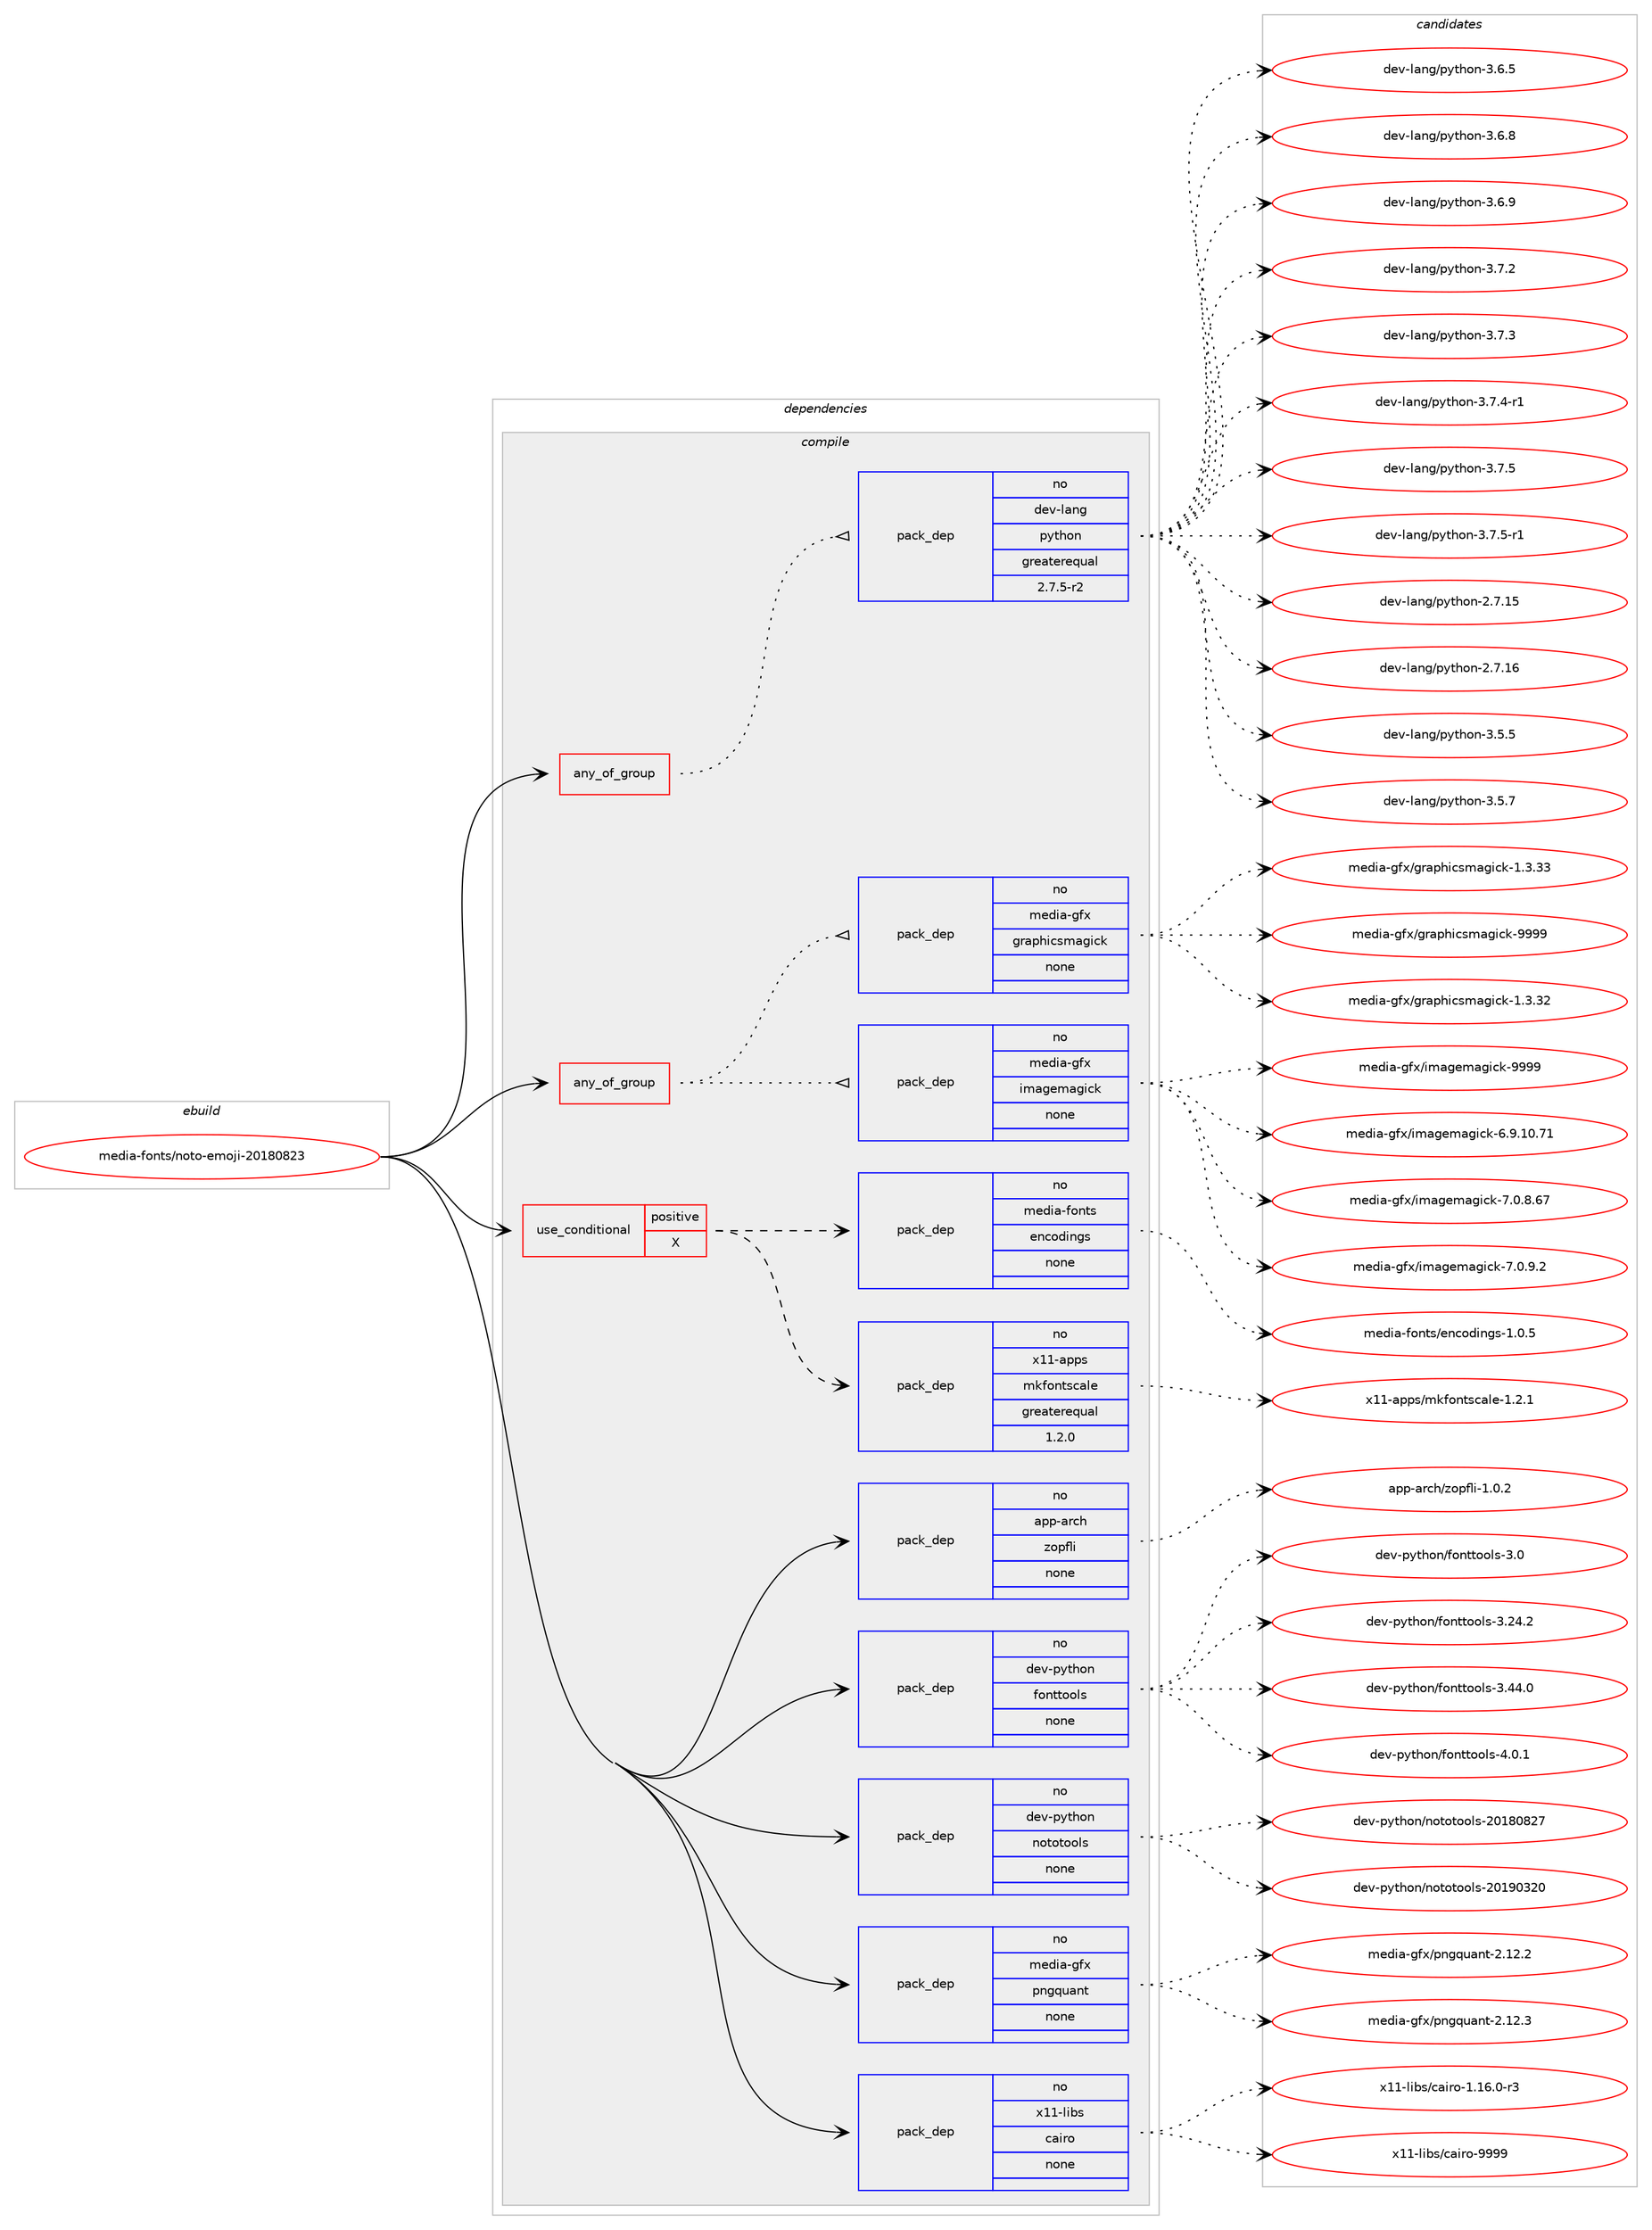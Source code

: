 digraph prolog {

# *************
# Graph options
# *************

newrank=true;
concentrate=true;
compound=true;
graph [rankdir=LR,fontname=Helvetica,fontsize=10,ranksep=1.5];#, ranksep=2.5, nodesep=0.2];
edge  [arrowhead=vee];
node  [fontname=Helvetica,fontsize=10];

# **********
# The ebuild
# **********

subgraph cluster_leftcol {
color=gray;
rank=same;
label=<<i>ebuild</i>>;
id [label="media-fonts/noto-emoji-20180823", color=red, width=4, href="../media-fonts/noto-emoji-20180823.svg"];
}

# ****************
# The dependencies
# ****************

subgraph cluster_midcol {
color=gray;
label=<<i>dependencies</i>>;
subgraph cluster_compile {
fillcolor="#eeeeee";
style=filled;
label=<<i>compile</i>>;
subgraph any13084 {
dependency777139 [label=<<TABLE BORDER="0" CELLBORDER="1" CELLSPACING="0" CELLPADDING="4"><TR><TD CELLPADDING="10">any_of_group</TD></TR></TABLE>>, shape=none, color=red];subgraph pack574473 {
dependency777140 [label=<<TABLE BORDER="0" CELLBORDER="1" CELLSPACING="0" CELLPADDING="4" WIDTH="220"><TR><TD ROWSPAN="6" CELLPADDING="30">pack_dep</TD></TR><TR><TD WIDTH="110">no</TD></TR><TR><TD>dev-lang</TD></TR><TR><TD>python</TD></TR><TR><TD>greaterequal</TD></TR><TR><TD>2.7.5-r2</TD></TR></TABLE>>, shape=none, color=blue];
}
dependency777139:e -> dependency777140:w [weight=20,style="dotted",arrowhead="oinv"];
}
id:e -> dependency777139:w [weight=20,style="solid",arrowhead="vee"];
subgraph any13085 {
dependency777141 [label=<<TABLE BORDER="0" CELLBORDER="1" CELLSPACING="0" CELLPADDING="4"><TR><TD CELLPADDING="10">any_of_group</TD></TR></TABLE>>, shape=none, color=red];subgraph pack574474 {
dependency777142 [label=<<TABLE BORDER="0" CELLBORDER="1" CELLSPACING="0" CELLPADDING="4" WIDTH="220"><TR><TD ROWSPAN="6" CELLPADDING="30">pack_dep</TD></TR><TR><TD WIDTH="110">no</TD></TR><TR><TD>media-gfx</TD></TR><TR><TD>imagemagick</TD></TR><TR><TD>none</TD></TR><TR><TD></TD></TR></TABLE>>, shape=none, color=blue];
}
dependency777141:e -> dependency777142:w [weight=20,style="dotted",arrowhead="oinv"];
subgraph pack574475 {
dependency777143 [label=<<TABLE BORDER="0" CELLBORDER="1" CELLSPACING="0" CELLPADDING="4" WIDTH="220"><TR><TD ROWSPAN="6" CELLPADDING="30">pack_dep</TD></TR><TR><TD WIDTH="110">no</TD></TR><TR><TD>media-gfx</TD></TR><TR><TD>graphicsmagick</TD></TR><TR><TD>none</TD></TR><TR><TD></TD></TR></TABLE>>, shape=none, color=blue];
}
dependency777141:e -> dependency777143:w [weight=20,style="dotted",arrowhead="oinv"];
}
id:e -> dependency777141:w [weight=20,style="solid",arrowhead="vee"];
subgraph cond189168 {
dependency777144 [label=<<TABLE BORDER="0" CELLBORDER="1" CELLSPACING="0" CELLPADDING="4"><TR><TD ROWSPAN="3" CELLPADDING="10">use_conditional</TD></TR><TR><TD>positive</TD></TR><TR><TD>X</TD></TR></TABLE>>, shape=none, color=red];
subgraph pack574476 {
dependency777145 [label=<<TABLE BORDER="0" CELLBORDER="1" CELLSPACING="0" CELLPADDING="4" WIDTH="220"><TR><TD ROWSPAN="6" CELLPADDING="30">pack_dep</TD></TR><TR><TD WIDTH="110">no</TD></TR><TR><TD>x11-apps</TD></TR><TR><TD>mkfontscale</TD></TR><TR><TD>greaterequal</TD></TR><TR><TD>1.2.0</TD></TR></TABLE>>, shape=none, color=blue];
}
dependency777144:e -> dependency777145:w [weight=20,style="dashed",arrowhead="vee"];
subgraph pack574477 {
dependency777146 [label=<<TABLE BORDER="0" CELLBORDER="1" CELLSPACING="0" CELLPADDING="4" WIDTH="220"><TR><TD ROWSPAN="6" CELLPADDING="30">pack_dep</TD></TR><TR><TD WIDTH="110">no</TD></TR><TR><TD>media-fonts</TD></TR><TR><TD>encodings</TD></TR><TR><TD>none</TD></TR><TR><TD></TD></TR></TABLE>>, shape=none, color=blue];
}
dependency777144:e -> dependency777146:w [weight=20,style="dashed",arrowhead="vee"];
}
id:e -> dependency777144:w [weight=20,style="solid",arrowhead="vee"];
subgraph pack574478 {
dependency777147 [label=<<TABLE BORDER="0" CELLBORDER="1" CELLSPACING="0" CELLPADDING="4" WIDTH="220"><TR><TD ROWSPAN="6" CELLPADDING="30">pack_dep</TD></TR><TR><TD WIDTH="110">no</TD></TR><TR><TD>app-arch</TD></TR><TR><TD>zopfli</TD></TR><TR><TD>none</TD></TR><TR><TD></TD></TR></TABLE>>, shape=none, color=blue];
}
id:e -> dependency777147:w [weight=20,style="solid",arrowhead="vee"];
subgraph pack574479 {
dependency777148 [label=<<TABLE BORDER="0" CELLBORDER="1" CELLSPACING="0" CELLPADDING="4" WIDTH="220"><TR><TD ROWSPAN="6" CELLPADDING="30">pack_dep</TD></TR><TR><TD WIDTH="110">no</TD></TR><TR><TD>dev-python</TD></TR><TR><TD>fonttools</TD></TR><TR><TD>none</TD></TR><TR><TD></TD></TR></TABLE>>, shape=none, color=blue];
}
id:e -> dependency777148:w [weight=20,style="solid",arrowhead="vee"];
subgraph pack574480 {
dependency777149 [label=<<TABLE BORDER="0" CELLBORDER="1" CELLSPACING="0" CELLPADDING="4" WIDTH="220"><TR><TD ROWSPAN="6" CELLPADDING="30">pack_dep</TD></TR><TR><TD WIDTH="110">no</TD></TR><TR><TD>dev-python</TD></TR><TR><TD>nototools</TD></TR><TR><TD>none</TD></TR><TR><TD></TD></TR></TABLE>>, shape=none, color=blue];
}
id:e -> dependency777149:w [weight=20,style="solid",arrowhead="vee"];
subgraph pack574481 {
dependency777150 [label=<<TABLE BORDER="0" CELLBORDER="1" CELLSPACING="0" CELLPADDING="4" WIDTH="220"><TR><TD ROWSPAN="6" CELLPADDING="30">pack_dep</TD></TR><TR><TD WIDTH="110">no</TD></TR><TR><TD>media-gfx</TD></TR><TR><TD>pngquant</TD></TR><TR><TD>none</TD></TR><TR><TD></TD></TR></TABLE>>, shape=none, color=blue];
}
id:e -> dependency777150:w [weight=20,style="solid",arrowhead="vee"];
subgraph pack574482 {
dependency777151 [label=<<TABLE BORDER="0" CELLBORDER="1" CELLSPACING="0" CELLPADDING="4" WIDTH="220"><TR><TD ROWSPAN="6" CELLPADDING="30">pack_dep</TD></TR><TR><TD WIDTH="110">no</TD></TR><TR><TD>x11-libs</TD></TR><TR><TD>cairo</TD></TR><TR><TD>none</TD></TR><TR><TD></TD></TR></TABLE>>, shape=none, color=blue];
}
id:e -> dependency777151:w [weight=20,style="solid",arrowhead="vee"];
}
subgraph cluster_compileandrun {
fillcolor="#eeeeee";
style=filled;
label=<<i>compile and run</i>>;
}
subgraph cluster_run {
fillcolor="#eeeeee";
style=filled;
label=<<i>run</i>>;
}
}

# **************
# The candidates
# **************

subgraph cluster_choices {
rank=same;
color=gray;
label=<<i>candidates</i>>;

subgraph choice574473 {
color=black;
nodesep=1;
choice10010111845108971101034711212111610411111045504655464953 [label="dev-lang/python-2.7.15", color=red, width=4,href="../dev-lang/python-2.7.15.svg"];
choice10010111845108971101034711212111610411111045504655464954 [label="dev-lang/python-2.7.16", color=red, width=4,href="../dev-lang/python-2.7.16.svg"];
choice100101118451089711010347112121116104111110455146534653 [label="dev-lang/python-3.5.5", color=red, width=4,href="../dev-lang/python-3.5.5.svg"];
choice100101118451089711010347112121116104111110455146534655 [label="dev-lang/python-3.5.7", color=red, width=4,href="../dev-lang/python-3.5.7.svg"];
choice100101118451089711010347112121116104111110455146544653 [label="dev-lang/python-3.6.5", color=red, width=4,href="../dev-lang/python-3.6.5.svg"];
choice100101118451089711010347112121116104111110455146544656 [label="dev-lang/python-3.6.8", color=red, width=4,href="../dev-lang/python-3.6.8.svg"];
choice100101118451089711010347112121116104111110455146544657 [label="dev-lang/python-3.6.9", color=red, width=4,href="../dev-lang/python-3.6.9.svg"];
choice100101118451089711010347112121116104111110455146554650 [label="dev-lang/python-3.7.2", color=red, width=4,href="../dev-lang/python-3.7.2.svg"];
choice100101118451089711010347112121116104111110455146554651 [label="dev-lang/python-3.7.3", color=red, width=4,href="../dev-lang/python-3.7.3.svg"];
choice1001011184510897110103471121211161041111104551465546524511449 [label="dev-lang/python-3.7.4-r1", color=red, width=4,href="../dev-lang/python-3.7.4-r1.svg"];
choice100101118451089711010347112121116104111110455146554653 [label="dev-lang/python-3.7.5", color=red, width=4,href="../dev-lang/python-3.7.5.svg"];
choice1001011184510897110103471121211161041111104551465546534511449 [label="dev-lang/python-3.7.5-r1", color=red, width=4,href="../dev-lang/python-3.7.5-r1.svg"];
dependency777140:e -> choice10010111845108971101034711212111610411111045504655464953:w [style=dotted,weight="100"];
dependency777140:e -> choice10010111845108971101034711212111610411111045504655464954:w [style=dotted,weight="100"];
dependency777140:e -> choice100101118451089711010347112121116104111110455146534653:w [style=dotted,weight="100"];
dependency777140:e -> choice100101118451089711010347112121116104111110455146534655:w [style=dotted,weight="100"];
dependency777140:e -> choice100101118451089711010347112121116104111110455146544653:w [style=dotted,weight="100"];
dependency777140:e -> choice100101118451089711010347112121116104111110455146544656:w [style=dotted,weight="100"];
dependency777140:e -> choice100101118451089711010347112121116104111110455146544657:w [style=dotted,weight="100"];
dependency777140:e -> choice100101118451089711010347112121116104111110455146554650:w [style=dotted,weight="100"];
dependency777140:e -> choice100101118451089711010347112121116104111110455146554651:w [style=dotted,weight="100"];
dependency777140:e -> choice1001011184510897110103471121211161041111104551465546524511449:w [style=dotted,weight="100"];
dependency777140:e -> choice100101118451089711010347112121116104111110455146554653:w [style=dotted,weight="100"];
dependency777140:e -> choice1001011184510897110103471121211161041111104551465546534511449:w [style=dotted,weight="100"];
}
subgraph choice574474 {
color=black;
nodesep=1;
choice10910110010597451031021204710510997103101109971031059910745544657464948465549 [label="media-gfx/imagemagick-6.9.10.71", color=red, width=4,href="../media-gfx/imagemagick-6.9.10.71.svg"];
choice109101100105974510310212047105109971031011099710310599107455546484656465455 [label="media-gfx/imagemagick-7.0.8.67", color=red, width=4,href="../media-gfx/imagemagick-7.0.8.67.svg"];
choice1091011001059745103102120471051099710310110997103105991074555464846574650 [label="media-gfx/imagemagick-7.0.9.2", color=red, width=4,href="../media-gfx/imagemagick-7.0.9.2.svg"];
choice1091011001059745103102120471051099710310110997103105991074557575757 [label="media-gfx/imagemagick-9999", color=red, width=4,href="../media-gfx/imagemagick-9999.svg"];
dependency777142:e -> choice10910110010597451031021204710510997103101109971031059910745544657464948465549:w [style=dotted,weight="100"];
dependency777142:e -> choice109101100105974510310212047105109971031011099710310599107455546484656465455:w [style=dotted,weight="100"];
dependency777142:e -> choice1091011001059745103102120471051099710310110997103105991074555464846574650:w [style=dotted,weight="100"];
dependency777142:e -> choice1091011001059745103102120471051099710310110997103105991074557575757:w [style=dotted,weight="100"];
}
subgraph choice574475 {
color=black;
nodesep=1;
choice1091011001059745103102120471031149711210410599115109971031059910745494651465150 [label="media-gfx/graphicsmagick-1.3.32", color=red, width=4,href="../media-gfx/graphicsmagick-1.3.32.svg"];
choice1091011001059745103102120471031149711210410599115109971031059910745494651465151 [label="media-gfx/graphicsmagick-1.3.33", color=red, width=4,href="../media-gfx/graphicsmagick-1.3.33.svg"];
choice109101100105974510310212047103114971121041059911510997103105991074557575757 [label="media-gfx/graphicsmagick-9999", color=red, width=4,href="../media-gfx/graphicsmagick-9999.svg"];
dependency777143:e -> choice1091011001059745103102120471031149711210410599115109971031059910745494651465150:w [style=dotted,weight="100"];
dependency777143:e -> choice1091011001059745103102120471031149711210410599115109971031059910745494651465151:w [style=dotted,weight="100"];
dependency777143:e -> choice109101100105974510310212047103114971121041059911510997103105991074557575757:w [style=dotted,weight="100"];
}
subgraph choice574476 {
color=black;
nodesep=1;
choice12049494597112112115471091071021111101161159997108101454946504649 [label="x11-apps/mkfontscale-1.2.1", color=red, width=4,href="../x11-apps/mkfontscale-1.2.1.svg"];
dependency777145:e -> choice12049494597112112115471091071021111101161159997108101454946504649:w [style=dotted,weight="100"];
}
subgraph choice574477 {
color=black;
nodesep=1;
choice10910110010597451021111101161154710111099111100105110103115454946484653 [label="media-fonts/encodings-1.0.5", color=red, width=4,href="../media-fonts/encodings-1.0.5.svg"];
dependency777146:e -> choice10910110010597451021111101161154710111099111100105110103115454946484653:w [style=dotted,weight="100"];
}
subgraph choice574478 {
color=black;
nodesep=1;
choice9711211245971149910447122111112102108105454946484650 [label="app-arch/zopfli-1.0.2", color=red, width=4,href="../app-arch/zopfli-1.0.2.svg"];
dependency777147:e -> choice9711211245971149910447122111112102108105454946484650:w [style=dotted,weight="100"];
}
subgraph choice574479 {
color=black;
nodesep=1;
choice100101118451121211161041111104710211111011611611111110811545514648 [label="dev-python/fonttools-3.0", color=red, width=4,href="../dev-python/fonttools-3.0.svg"];
choice100101118451121211161041111104710211111011611611111110811545514650524650 [label="dev-python/fonttools-3.24.2", color=red, width=4,href="../dev-python/fonttools-3.24.2.svg"];
choice100101118451121211161041111104710211111011611611111110811545514652524648 [label="dev-python/fonttools-3.44.0", color=red, width=4,href="../dev-python/fonttools-3.44.0.svg"];
choice1001011184511212111610411111047102111110116116111111108115455246484649 [label="dev-python/fonttools-4.0.1", color=red, width=4,href="../dev-python/fonttools-4.0.1.svg"];
dependency777148:e -> choice100101118451121211161041111104710211111011611611111110811545514648:w [style=dotted,weight="100"];
dependency777148:e -> choice100101118451121211161041111104710211111011611611111110811545514650524650:w [style=dotted,weight="100"];
dependency777148:e -> choice100101118451121211161041111104710211111011611611111110811545514652524648:w [style=dotted,weight="100"];
dependency777148:e -> choice1001011184511212111610411111047102111110116116111111108115455246484649:w [style=dotted,weight="100"];
}
subgraph choice574480 {
color=black;
nodesep=1;
choice1001011184511212111610411111047110111116111116111111108115455048495648565055 [label="dev-python/nototools-20180827", color=red, width=4,href="../dev-python/nototools-20180827.svg"];
choice1001011184511212111610411111047110111116111116111111108115455048495748515048 [label="dev-python/nototools-20190320", color=red, width=4,href="../dev-python/nototools-20190320.svg"];
dependency777149:e -> choice1001011184511212111610411111047110111116111116111111108115455048495648565055:w [style=dotted,weight="100"];
dependency777149:e -> choice1001011184511212111610411111047110111116111116111111108115455048495748515048:w [style=dotted,weight="100"];
}
subgraph choice574481 {
color=black;
nodesep=1;
choice1091011001059745103102120471121101031131179711011645504649504650 [label="media-gfx/pngquant-2.12.2", color=red, width=4,href="../media-gfx/pngquant-2.12.2.svg"];
choice1091011001059745103102120471121101031131179711011645504649504651 [label="media-gfx/pngquant-2.12.3", color=red, width=4,href="../media-gfx/pngquant-2.12.3.svg"];
dependency777150:e -> choice1091011001059745103102120471121101031131179711011645504649504650:w [style=dotted,weight="100"];
dependency777150:e -> choice1091011001059745103102120471121101031131179711011645504649504651:w [style=dotted,weight="100"];
}
subgraph choice574482 {
color=black;
nodesep=1;
choice12049494510810598115479997105114111454946495446484511451 [label="x11-libs/cairo-1.16.0-r3", color=red, width=4,href="../x11-libs/cairo-1.16.0-r3.svg"];
choice120494945108105981154799971051141114557575757 [label="x11-libs/cairo-9999", color=red, width=4,href="../x11-libs/cairo-9999.svg"];
dependency777151:e -> choice12049494510810598115479997105114111454946495446484511451:w [style=dotted,weight="100"];
dependency777151:e -> choice120494945108105981154799971051141114557575757:w [style=dotted,weight="100"];
}
}

}
